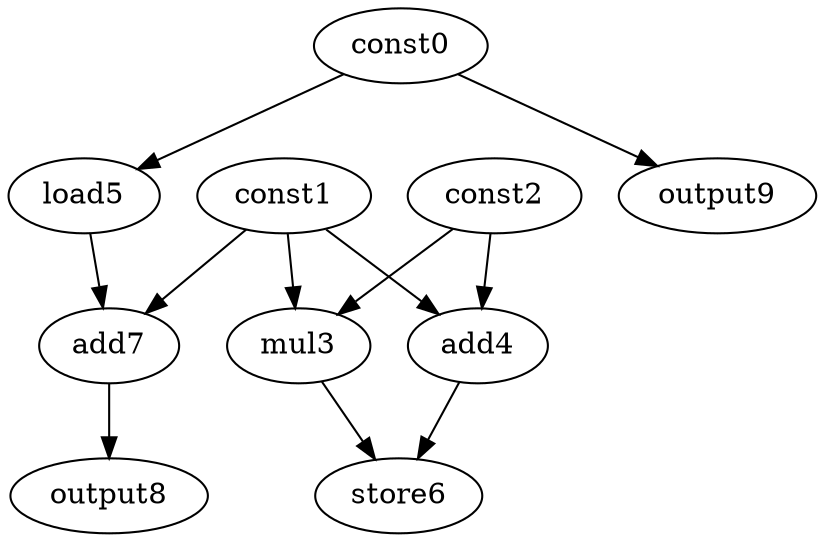 digraph G { 
const0[opcode=const]; 
const1[opcode=const]; 
const2[opcode=const]; 
mul3[opcode=mul]; 
add4[opcode=add]; 
load5[opcode=load]; 
store6[opcode=store]; 
add7[opcode=add]; 
output8[opcode=output]; 
output9[opcode=output]; 
const1->mul3[operand=0];
const2->mul3[operand=1];
const1->add4[operand=0];
const2->add4[operand=1];
const0->load5[operand=0];
const0->output9[operand=0];
mul3->store6[operand=0];
add4->store6[operand=1];
const1->add7[operand=0];
load5->add7[operand=1];
add7->output8[operand=0];
}
